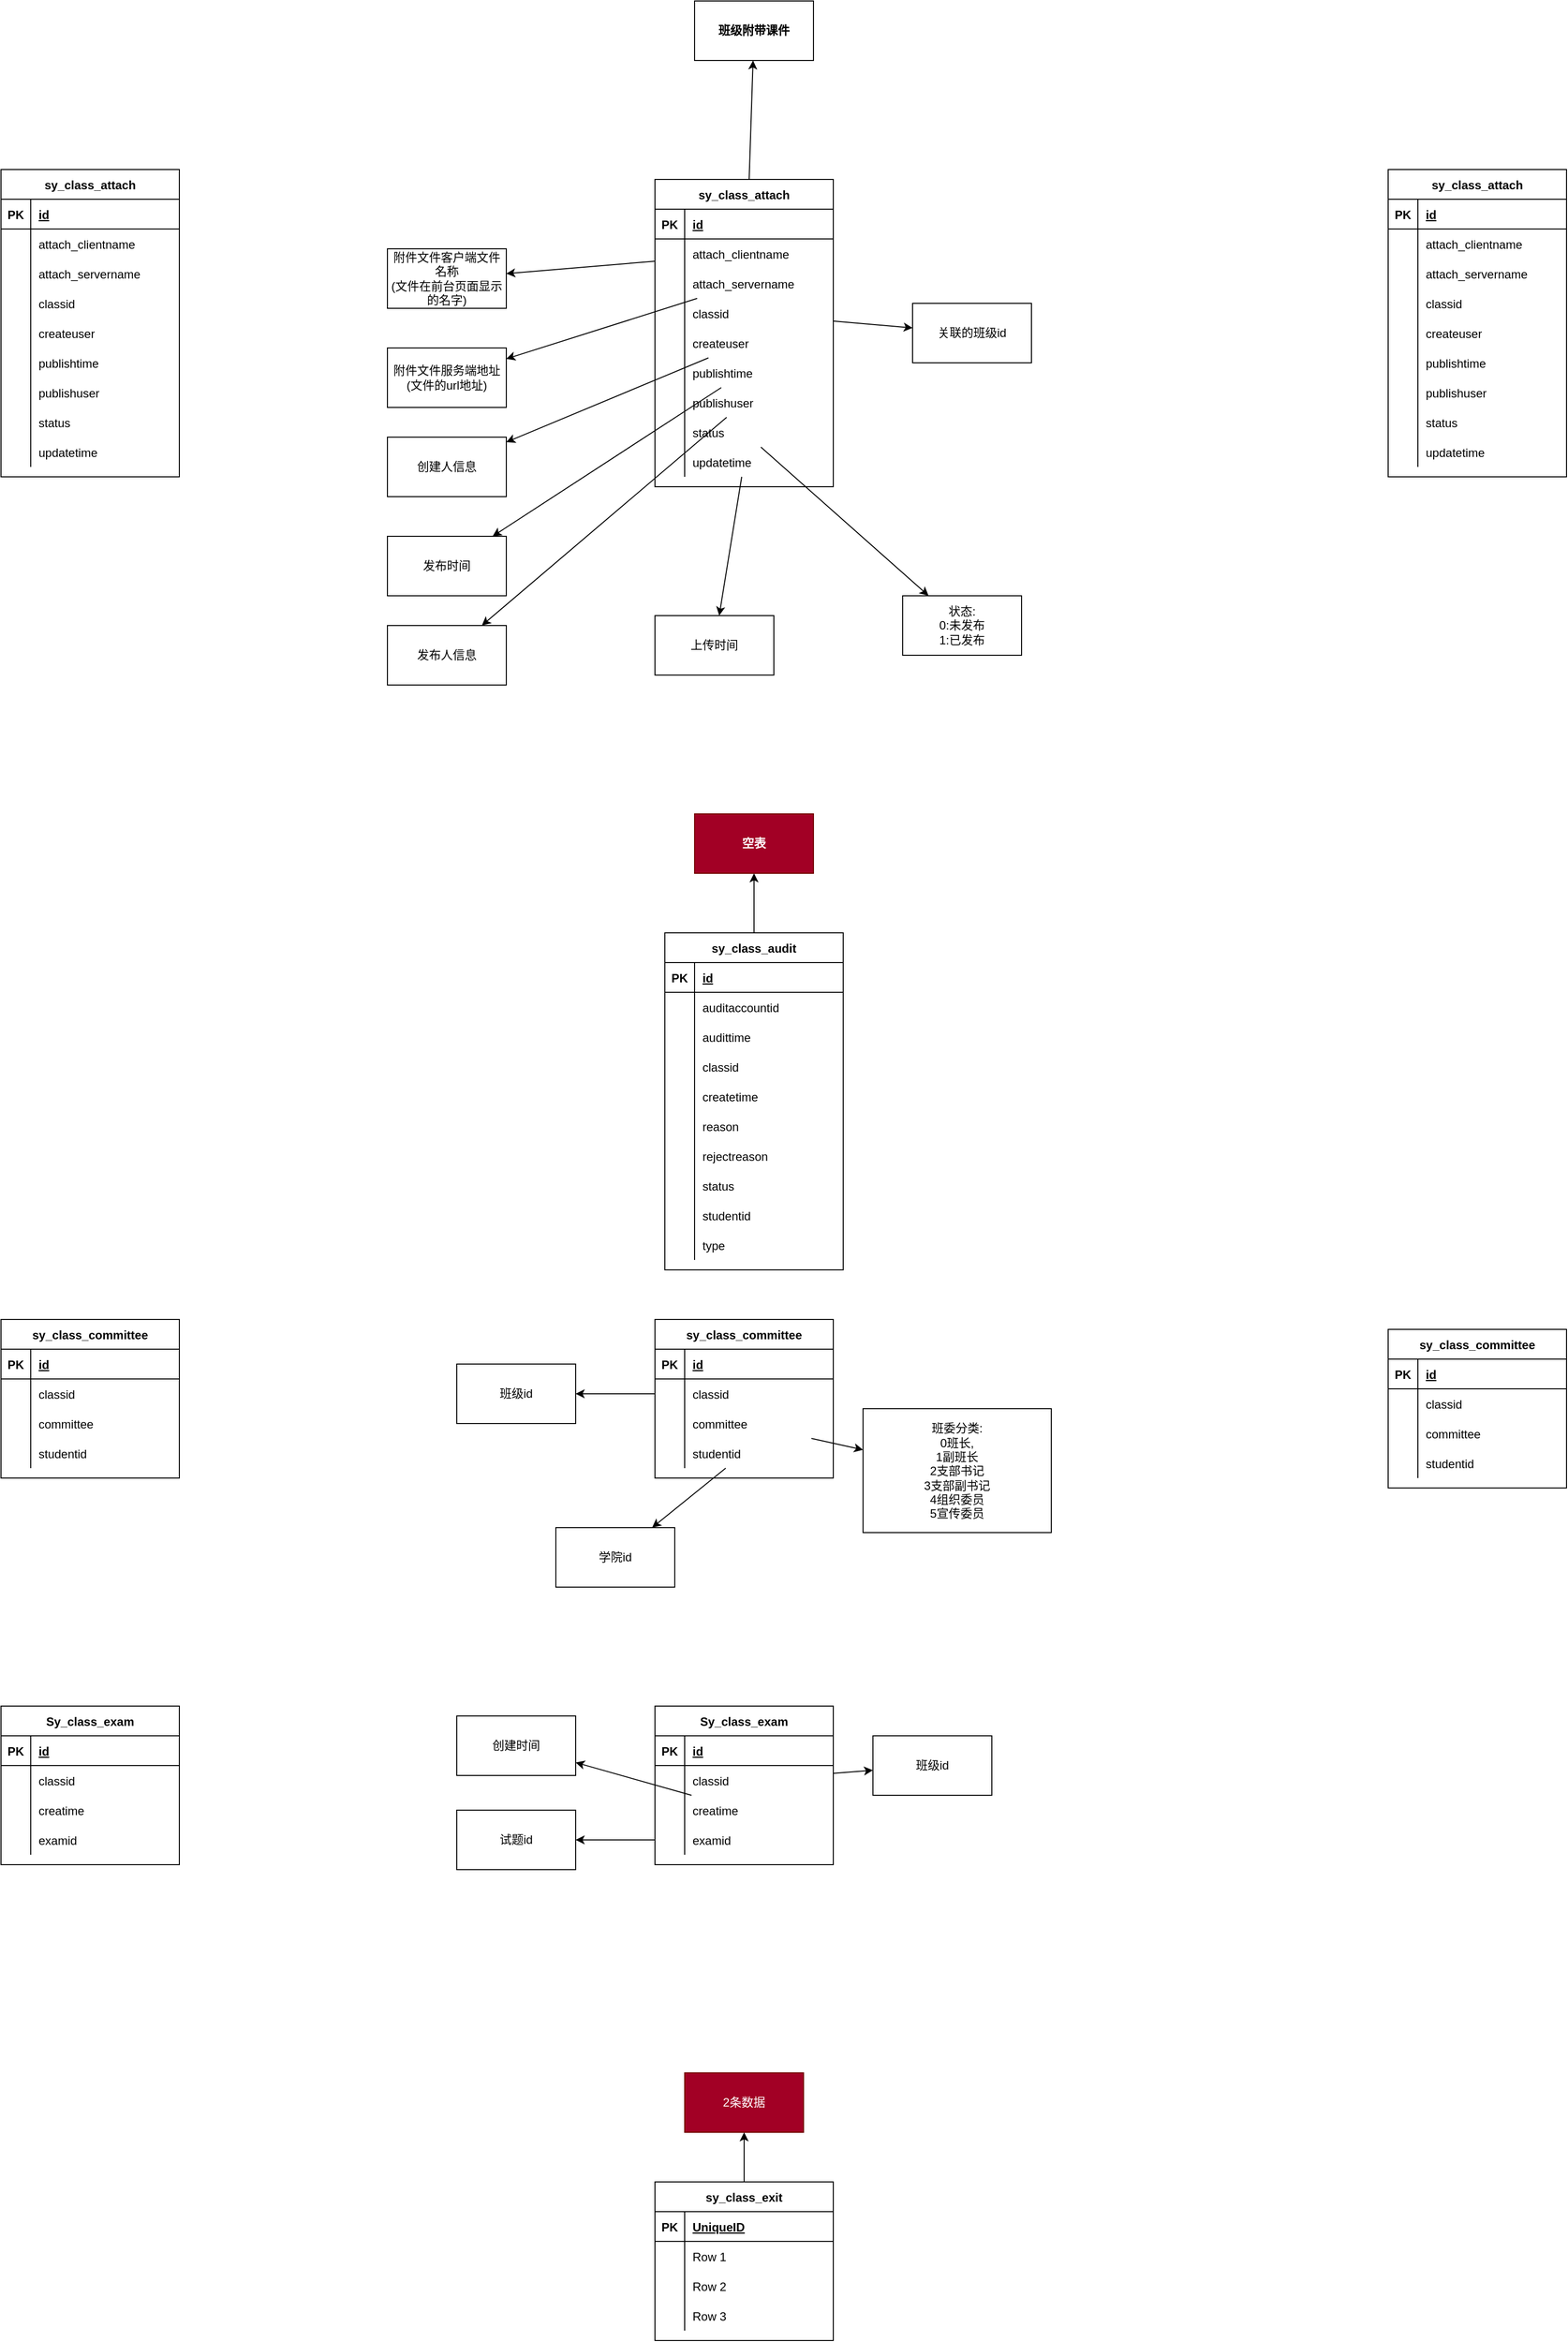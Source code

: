 <mxfile version="14.6.13" type="device"><diagram id="q9hcUivAsrpIFkRVo0cr" name="第 1 页"><mxGraphModel dx="1408" dy="808" grid="1" gridSize="10" guides="1" tooltips="1" connect="1" arrows="1" fold="1" page="1" pageScale="1" pageWidth="3300" pageHeight="4681" math="0" shadow="0"><root><mxCell id="0"/><mxCell id="1" parent="0"/><mxCell id="YfIC8_LpJpqhn-uBys8Z-1" value="sy_class_attach" style="shape=table;startSize=30;container=1;collapsible=1;childLayout=tableLayout;fixedRows=1;rowLines=0;fontStyle=1;align=center;resizeLast=1;" vertex="1" parent="1"><mxGeometry x="750" y="580" width="180" height="310" as="geometry"/></mxCell><mxCell id="YfIC8_LpJpqhn-uBys8Z-2" value="" style="shape=partialRectangle;collapsible=0;dropTarget=0;pointerEvents=0;fillColor=none;top=0;left=0;bottom=1;right=0;points=[[0,0.5],[1,0.5]];portConstraint=eastwest;" vertex="1" parent="YfIC8_LpJpqhn-uBys8Z-1"><mxGeometry y="30" width="180" height="30" as="geometry"/></mxCell><mxCell id="YfIC8_LpJpqhn-uBys8Z-3" value="PK" style="shape=partialRectangle;connectable=0;fillColor=none;top=0;left=0;bottom=0;right=0;fontStyle=1;overflow=hidden;" vertex="1" parent="YfIC8_LpJpqhn-uBys8Z-2"><mxGeometry width="30" height="30" as="geometry"/></mxCell><mxCell id="YfIC8_LpJpqhn-uBys8Z-4" value="id" style="shape=partialRectangle;connectable=0;fillColor=none;top=0;left=0;bottom=0;right=0;align=left;spacingLeft=6;fontStyle=5;overflow=hidden;" vertex="1" parent="YfIC8_LpJpqhn-uBys8Z-2"><mxGeometry x="30" width="150" height="30" as="geometry"/></mxCell><mxCell id="YfIC8_LpJpqhn-uBys8Z-5" value="" style="shape=partialRectangle;collapsible=0;dropTarget=0;pointerEvents=0;fillColor=none;top=0;left=0;bottom=0;right=0;points=[[0,0.5],[1,0.5]];portConstraint=eastwest;" vertex="1" parent="YfIC8_LpJpqhn-uBys8Z-1"><mxGeometry y="60" width="180" height="30" as="geometry"/></mxCell><mxCell id="YfIC8_LpJpqhn-uBys8Z-6" value="" style="shape=partialRectangle;connectable=0;fillColor=none;top=0;left=0;bottom=0;right=0;editable=1;overflow=hidden;" vertex="1" parent="YfIC8_LpJpqhn-uBys8Z-5"><mxGeometry width="30" height="30" as="geometry"/></mxCell><mxCell id="YfIC8_LpJpqhn-uBys8Z-7" value="attach_clientname" style="shape=partialRectangle;connectable=0;fillColor=none;top=0;left=0;bottom=0;right=0;align=left;spacingLeft=6;overflow=hidden;" vertex="1" parent="YfIC8_LpJpqhn-uBys8Z-5"><mxGeometry x="30" width="150" height="30" as="geometry"/></mxCell><mxCell id="YfIC8_LpJpqhn-uBys8Z-8" value="" style="shape=partialRectangle;collapsible=0;dropTarget=0;pointerEvents=0;fillColor=none;top=0;left=0;bottom=0;right=0;points=[[0,0.5],[1,0.5]];portConstraint=eastwest;" vertex="1" parent="YfIC8_LpJpqhn-uBys8Z-1"><mxGeometry y="90" width="180" height="30" as="geometry"/></mxCell><mxCell id="YfIC8_LpJpqhn-uBys8Z-9" value="" style="shape=partialRectangle;connectable=0;fillColor=none;top=0;left=0;bottom=0;right=0;editable=1;overflow=hidden;" vertex="1" parent="YfIC8_LpJpqhn-uBys8Z-8"><mxGeometry width="30" height="30" as="geometry"/></mxCell><mxCell id="YfIC8_LpJpqhn-uBys8Z-10" value="attach_servername" style="shape=partialRectangle;connectable=0;fillColor=none;top=0;left=0;bottom=0;right=0;align=left;spacingLeft=6;overflow=hidden;" vertex="1" parent="YfIC8_LpJpqhn-uBys8Z-8"><mxGeometry x="30" width="150" height="30" as="geometry"/></mxCell><mxCell id="YfIC8_LpJpqhn-uBys8Z-11" value="" style="shape=partialRectangle;collapsible=0;dropTarget=0;pointerEvents=0;fillColor=none;top=0;left=0;bottom=0;right=0;points=[[0,0.5],[1,0.5]];portConstraint=eastwest;" vertex="1" parent="YfIC8_LpJpqhn-uBys8Z-1"><mxGeometry y="120" width="180" height="30" as="geometry"/></mxCell><mxCell id="YfIC8_LpJpqhn-uBys8Z-12" value="" style="shape=partialRectangle;connectable=0;fillColor=none;top=0;left=0;bottom=0;right=0;editable=1;overflow=hidden;" vertex="1" parent="YfIC8_LpJpqhn-uBys8Z-11"><mxGeometry width="30" height="30" as="geometry"/></mxCell><mxCell id="YfIC8_LpJpqhn-uBys8Z-13" value="classid" style="shape=partialRectangle;connectable=0;fillColor=none;top=0;left=0;bottom=0;right=0;align=left;spacingLeft=6;overflow=hidden;" vertex="1" parent="YfIC8_LpJpqhn-uBys8Z-11"><mxGeometry x="30" width="150" height="30" as="geometry"/></mxCell><mxCell id="YfIC8_LpJpqhn-uBys8Z-14" value="" style="shape=partialRectangle;collapsible=0;dropTarget=0;pointerEvents=0;fillColor=none;top=0;left=0;bottom=0;right=0;points=[[0,0.5],[1,0.5]];portConstraint=eastwest;" vertex="1" parent="YfIC8_LpJpqhn-uBys8Z-1"><mxGeometry y="150" width="180" height="30" as="geometry"/></mxCell><mxCell id="YfIC8_LpJpqhn-uBys8Z-15" value="" style="shape=partialRectangle;connectable=0;fillColor=none;top=0;left=0;bottom=0;right=0;editable=1;overflow=hidden;" vertex="1" parent="YfIC8_LpJpqhn-uBys8Z-14"><mxGeometry width="30" height="30" as="geometry"/></mxCell><mxCell id="YfIC8_LpJpqhn-uBys8Z-16" value="createuser" style="shape=partialRectangle;connectable=0;fillColor=none;top=0;left=0;bottom=0;right=0;align=left;spacingLeft=6;overflow=hidden;" vertex="1" parent="YfIC8_LpJpqhn-uBys8Z-14"><mxGeometry x="30" width="150" height="30" as="geometry"/></mxCell><mxCell id="YfIC8_LpJpqhn-uBys8Z-17" value="" style="shape=partialRectangle;collapsible=0;dropTarget=0;pointerEvents=0;fillColor=none;top=0;left=0;bottom=0;right=0;points=[[0,0.5],[1,0.5]];portConstraint=eastwest;" vertex="1" parent="YfIC8_LpJpqhn-uBys8Z-1"><mxGeometry y="180" width="180" height="30" as="geometry"/></mxCell><mxCell id="YfIC8_LpJpqhn-uBys8Z-18" value="" style="shape=partialRectangle;connectable=0;fillColor=none;top=0;left=0;bottom=0;right=0;editable=1;overflow=hidden;" vertex="1" parent="YfIC8_LpJpqhn-uBys8Z-17"><mxGeometry width="30" height="30" as="geometry"/></mxCell><mxCell id="YfIC8_LpJpqhn-uBys8Z-19" value="publishtime" style="shape=partialRectangle;connectable=0;fillColor=none;top=0;left=0;bottom=0;right=0;align=left;spacingLeft=6;overflow=hidden;" vertex="1" parent="YfIC8_LpJpqhn-uBys8Z-17"><mxGeometry x="30" width="150" height="30" as="geometry"/></mxCell><mxCell id="YfIC8_LpJpqhn-uBys8Z-20" value="" style="shape=partialRectangle;collapsible=0;dropTarget=0;pointerEvents=0;fillColor=none;top=0;left=0;bottom=0;right=0;points=[[0,0.5],[1,0.5]];portConstraint=eastwest;" vertex="1" parent="YfIC8_LpJpqhn-uBys8Z-1"><mxGeometry y="210" width="180" height="30" as="geometry"/></mxCell><mxCell id="YfIC8_LpJpqhn-uBys8Z-21" value="" style="shape=partialRectangle;connectable=0;fillColor=none;top=0;left=0;bottom=0;right=0;editable=1;overflow=hidden;" vertex="1" parent="YfIC8_LpJpqhn-uBys8Z-20"><mxGeometry width="30" height="30" as="geometry"/></mxCell><mxCell id="YfIC8_LpJpqhn-uBys8Z-22" value="publishuser" style="shape=partialRectangle;connectable=0;fillColor=none;top=0;left=0;bottom=0;right=0;align=left;spacingLeft=6;overflow=hidden;" vertex="1" parent="YfIC8_LpJpqhn-uBys8Z-20"><mxGeometry x="30" width="150" height="30" as="geometry"/></mxCell><mxCell id="YfIC8_LpJpqhn-uBys8Z-23" value="" style="shape=partialRectangle;collapsible=0;dropTarget=0;pointerEvents=0;fillColor=none;top=0;left=0;bottom=0;right=0;points=[[0,0.5],[1,0.5]];portConstraint=eastwest;" vertex="1" parent="YfIC8_LpJpqhn-uBys8Z-1"><mxGeometry y="240" width="180" height="30" as="geometry"/></mxCell><mxCell id="YfIC8_LpJpqhn-uBys8Z-24" value="" style="shape=partialRectangle;connectable=0;fillColor=none;top=0;left=0;bottom=0;right=0;editable=1;overflow=hidden;" vertex="1" parent="YfIC8_LpJpqhn-uBys8Z-23"><mxGeometry width="30" height="30" as="geometry"/></mxCell><mxCell id="YfIC8_LpJpqhn-uBys8Z-25" value="status" style="shape=partialRectangle;connectable=0;fillColor=none;top=0;left=0;bottom=0;right=0;align=left;spacingLeft=6;overflow=hidden;" vertex="1" parent="YfIC8_LpJpqhn-uBys8Z-23"><mxGeometry x="30" width="150" height="30" as="geometry"/></mxCell><mxCell id="YfIC8_LpJpqhn-uBys8Z-26" value="" style="shape=partialRectangle;collapsible=0;dropTarget=0;pointerEvents=0;fillColor=none;top=0;left=0;bottom=0;right=0;points=[[0,0.5],[1,0.5]];portConstraint=eastwest;" vertex="1" parent="YfIC8_LpJpqhn-uBys8Z-1"><mxGeometry y="270" width="180" height="30" as="geometry"/></mxCell><mxCell id="YfIC8_LpJpqhn-uBys8Z-27" value="" style="shape=partialRectangle;connectable=0;fillColor=none;top=0;left=0;bottom=0;right=0;editable=1;overflow=hidden;" vertex="1" parent="YfIC8_LpJpqhn-uBys8Z-26"><mxGeometry width="30" height="30" as="geometry"/></mxCell><mxCell id="YfIC8_LpJpqhn-uBys8Z-28" value="updatetime" style="shape=partialRectangle;connectable=0;fillColor=none;top=0;left=0;bottom=0;right=0;align=left;spacingLeft=6;overflow=hidden;" vertex="1" parent="YfIC8_LpJpqhn-uBys8Z-26"><mxGeometry x="30" width="150" height="30" as="geometry"/></mxCell><mxCell id="YfIC8_LpJpqhn-uBys8Z-86" value="" style="rounded=0;orthogonalLoop=1;jettySize=auto;html=1;" edge="1" parent="1" source="YfIC8_LpJpqhn-uBys8Z-29" target="YfIC8_LpJpqhn-uBys8Z-85"><mxGeometry relative="1" as="geometry"/></mxCell><mxCell id="YfIC8_LpJpqhn-uBys8Z-29" value="sy_class_attach" style="shape=table;startSize=30;container=1;collapsible=1;childLayout=tableLayout;fixedRows=1;rowLines=0;fontStyle=1;align=center;resizeLast=1;" vertex="1" parent="1"><mxGeometry x="1410" y="590" width="180" height="310" as="geometry"/></mxCell><mxCell id="YfIC8_LpJpqhn-uBys8Z-30" value="" style="shape=partialRectangle;collapsible=0;dropTarget=0;pointerEvents=0;fillColor=none;top=0;left=0;bottom=1;right=0;points=[[0,0.5],[1,0.5]];portConstraint=eastwest;" vertex="1" parent="YfIC8_LpJpqhn-uBys8Z-29"><mxGeometry y="30" width="180" height="30" as="geometry"/></mxCell><mxCell id="YfIC8_LpJpqhn-uBys8Z-31" value="PK" style="shape=partialRectangle;connectable=0;fillColor=none;top=0;left=0;bottom=0;right=0;fontStyle=1;overflow=hidden;" vertex="1" parent="YfIC8_LpJpqhn-uBys8Z-30"><mxGeometry width="30" height="30" as="geometry"/></mxCell><mxCell id="YfIC8_LpJpqhn-uBys8Z-32" value="id" style="shape=partialRectangle;connectable=0;fillColor=none;top=0;left=0;bottom=0;right=0;align=left;spacingLeft=6;fontStyle=5;overflow=hidden;" vertex="1" parent="YfIC8_LpJpqhn-uBys8Z-30"><mxGeometry x="30" width="150" height="30" as="geometry"/></mxCell><mxCell id="YfIC8_LpJpqhn-uBys8Z-33" value="" style="shape=partialRectangle;collapsible=0;dropTarget=0;pointerEvents=0;fillColor=none;top=0;left=0;bottom=0;right=0;points=[[0,0.5],[1,0.5]];portConstraint=eastwest;" vertex="1" parent="YfIC8_LpJpqhn-uBys8Z-29"><mxGeometry y="60" width="180" height="30" as="geometry"/></mxCell><mxCell id="YfIC8_LpJpqhn-uBys8Z-34" value="" style="shape=partialRectangle;connectable=0;fillColor=none;top=0;left=0;bottom=0;right=0;editable=1;overflow=hidden;" vertex="1" parent="YfIC8_LpJpqhn-uBys8Z-33"><mxGeometry width="30" height="30" as="geometry"/></mxCell><mxCell id="YfIC8_LpJpqhn-uBys8Z-35" value="attach_clientname" style="shape=partialRectangle;connectable=0;fillColor=none;top=0;left=0;bottom=0;right=0;align=left;spacingLeft=6;overflow=hidden;" vertex="1" parent="YfIC8_LpJpqhn-uBys8Z-33"><mxGeometry x="30" width="150" height="30" as="geometry"/></mxCell><mxCell id="YfIC8_LpJpqhn-uBys8Z-36" value="" style="shape=partialRectangle;collapsible=0;dropTarget=0;pointerEvents=0;fillColor=none;top=0;left=0;bottom=0;right=0;points=[[0,0.5],[1,0.5]];portConstraint=eastwest;" vertex="1" parent="YfIC8_LpJpqhn-uBys8Z-29"><mxGeometry y="90" width="180" height="30" as="geometry"/></mxCell><mxCell id="YfIC8_LpJpqhn-uBys8Z-37" value="" style="shape=partialRectangle;connectable=0;fillColor=none;top=0;left=0;bottom=0;right=0;editable=1;overflow=hidden;" vertex="1" parent="YfIC8_LpJpqhn-uBys8Z-36"><mxGeometry width="30" height="30" as="geometry"/></mxCell><mxCell id="YfIC8_LpJpqhn-uBys8Z-38" value="attach_servername" style="shape=partialRectangle;connectable=0;fillColor=none;top=0;left=0;bottom=0;right=0;align=left;spacingLeft=6;overflow=hidden;" vertex="1" parent="YfIC8_LpJpqhn-uBys8Z-36"><mxGeometry x="30" width="150" height="30" as="geometry"/></mxCell><mxCell id="YfIC8_LpJpqhn-uBys8Z-39" value="" style="shape=partialRectangle;collapsible=0;dropTarget=0;pointerEvents=0;fillColor=none;top=0;left=0;bottom=0;right=0;points=[[0,0.5],[1,0.5]];portConstraint=eastwest;" vertex="1" parent="YfIC8_LpJpqhn-uBys8Z-29"><mxGeometry y="120" width="180" height="30" as="geometry"/></mxCell><mxCell id="YfIC8_LpJpqhn-uBys8Z-40" value="" style="shape=partialRectangle;connectable=0;fillColor=none;top=0;left=0;bottom=0;right=0;editable=1;overflow=hidden;" vertex="1" parent="YfIC8_LpJpqhn-uBys8Z-39"><mxGeometry width="30" height="30" as="geometry"/></mxCell><mxCell id="YfIC8_LpJpqhn-uBys8Z-41" value="classid" style="shape=partialRectangle;connectable=0;fillColor=none;top=0;left=0;bottom=0;right=0;align=left;spacingLeft=6;overflow=hidden;" vertex="1" parent="YfIC8_LpJpqhn-uBys8Z-39"><mxGeometry x="30" width="150" height="30" as="geometry"/></mxCell><mxCell id="YfIC8_LpJpqhn-uBys8Z-42" value="" style="shape=partialRectangle;collapsible=0;dropTarget=0;pointerEvents=0;fillColor=none;top=0;left=0;bottom=0;right=0;points=[[0,0.5],[1,0.5]];portConstraint=eastwest;" vertex="1" parent="YfIC8_LpJpqhn-uBys8Z-29"><mxGeometry y="150" width="180" height="30" as="geometry"/></mxCell><mxCell id="YfIC8_LpJpqhn-uBys8Z-43" value="" style="shape=partialRectangle;connectable=0;fillColor=none;top=0;left=0;bottom=0;right=0;editable=1;overflow=hidden;" vertex="1" parent="YfIC8_LpJpqhn-uBys8Z-42"><mxGeometry width="30" height="30" as="geometry"/></mxCell><mxCell id="YfIC8_LpJpqhn-uBys8Z-44" value="createuser" style="shape=partialRectangle;connectable=0;fillColor=none;top=0;left=0;bottom=0;right=0;align=left;spacingLeft=6;overflow=hidden;" vertex="1" parent="YfIC8_LpJpqhn-uBys8Z-42"><mxGeometry x="30" width="150" height="30" as="geometry"/></mxCell><mxCell id="YfIC8_LpJpqhn-uBys8Z-45" value="" style="shape=partialRectangle;collapsible=0;dropTarget=0;pointerEvents=0;fillColor=none;top=0;left=0;bottom=0;right=0;points=[[0,0.5],[1,0.5]];portConstraint=eastwest;" vertex="1" parent="YfIC8_LpJpqhn-uBys8Z-29"><mxGeometry y="180" width="180" height="30" as="geometry"/></mxCell><mxCell id="YfIC8_LpJpqhn-uBys8Z-46" value="" style="shape=partialRectangle;connectable=0;fillColor=none;top=0;left=0;bottom=0;right=0;editable=1;overflow=hidden;" vertex="1" parent="YfIC8_LpJpqhn-uBys8Z-45"><mxGeometry width="30" height="30" as="geometry"/></mxCell><mxCell id="YfIC8_LpJpqhn-uBys8Z-47" value="publishtime" style="shape=partialRectangle;connectable=0;fillColor=none;top=0;left=0;bottom=0;right=0;align=left;spacingLeft=6;overflow=hidden;" vertex="1" parent="YfIC8_LpJpqhn-uBys8Z-45"><mxGeometry x="30" width="150" height="30" as="geometry"/></mxCell><mxCell id="YfIC8_LpJpqhn-uBys8Z-48" value="" style="shape=partialRectangle;collapsible=0;dropTarget=0;pointerEvents=0;fillColor=none;top=0;left=0;bottom=0;right=0;points=[[0,0.5],[1,0.5]];portConstraint=eastwest;" vertex="1" parent="YfIC8_LpJpqhn-uBys8Z-29"><mxGeometry y="210" width="180" height="30" as="geometry"/></mxCell><mxCell id="YfIC8_LpJpqhn-uBys8Z-49" value="" style="shape=partialRectangle;connectable=0;fillColor=none;top=0;left=0;bottom=0;right=0;editable=1;overflow=hidden;" vertex="1" parent="YfIC8_LpJpqhn-uBys8Z-48"><mxGeometry width="30" height="30" as="geometry"/></mxCell><mxCell id="YfIC8_LpJpqhn-uBys8Z-50" value="publishuser" style="shape=partialRectangle;connectable=0;fillColor=none;top=0;left=0;bottom=0;right=0;align=left;spacingLeft=6;overflow=hidden;" vertex="1" parent="YfIC8_LpJpqhn-uBys8Z-48"><mxGeometry x="30" width="150" height="30" as="geometry"/></mxCell><mxCell id="YfIC8_LpJpqhn-uBys8Z-51" value="" style="shape=partialRectangle;collapsible=0;dropTarget=0;pointerEvents=0;fillColor=none;top=0;left=0;bottom=0;right=0;points=[[0,0.5],[1,0.5]];portConstraint=eastwest;" vertex="1" parent="YfIC8_LpJpqhn-uBys8Z-29"><mxGeometry y="240" width="180" height="30" as="geometry"/></mxCell><mxCell id="YfIC8_LpJpqhn-uBys8Z-52" value="" style="shape=partialRectangle;connectable=0;fillColor=none;top=0;left=0;bottom=0;right=0;editable=1;overflow=hidden;" vertex="1" parent="YfIC8_LpJpqhn-uBys8Z-51"><mxGeometry width="30" height="30" as="geometry"/></mxCell><mxCell id="YfIC8_LpJpqhn-uBys8Z-53" value="status" style="shape=partialRectangle;connectable=0;fillColor=none;top=0;left=0;bottom=0;right=0;align=left;spacingLeft=6;overflow=hidden;" vertex="1" parent="YfIC8_LpJpqhn-uBys8Z-51"><mxGeometry x="30" width="150" height="30" as="geometry"/></mxCell><mxCell id="YfIC8_LpJpqhn-uBys8Z-54" value="" style="shape=partialRectangle;collapsible=0;dropTarget=0;pointerEvents=0;fillColor=none;top=0;left=0;bottom=0;right=0;points=[[0,0.5],[1,0.5]];portConstraint=eastwest;" vertex="1" parent="YfIC8_LpJpqhn-uBys8Z-29"><mxGeometry y="270" width="180" height="30" as="geometry"/></mxCell><mxCell id="YfIC8_LpJpqhn-uBys8Z-55" value="" style="shape=partialRectangle;connectable=0;fillColor=none;top=0;left=0;bottom=0;right=0;editable=1;overflow=hidden;" vertex="1" parent="YfIC8_LpJpqhn-uBys8Z-54"><mxGeometry width="30" height="30" as="geometry"/></mxCell><mxCell id="YfIC8_LpJpqhn-uBys8Z-56" value="updatetime" style="shape=partialRectangle;connectable=0;fillColor=none;top=0;left=0;bottom=0;right=0;align=left;spacingLeft=6;overflow=hidden;" vertex="1" parent="YfIC8_LpJpqhn-uBys8Z-54"><mxGeometry x="30" width="150" height="30" as="geometry"/></mxCell><mxCell id="YfIC8_LpJpqhn-uBys8Z-57" value="sy_class_attach" style="shape=table;startSize=30;container=1;collapsible=1;childLayout=tableLayout;fixedRows=1;rowLines=0;fontStyle=1;align=center;resizeLast=1;" vertex="1" parent="1"><mxGeometry x="2150" y="580" width="180" height="310" as="geometry"/></mxCell><mxCell id="YfIC8_LpJpqhn-uBys8Z-58" value="" style="shape=partialRectangle;collapsible=0;dropTarget=0;pointerEvents=0;fillColor=none;top=0;left=0;bottom=1;right=0;points=[[0,0.5],[1,0.5]];portConstraint=eastwest;" vertex="1" parent="YfIC8_LpJpqhn-uBys8Z-57"><mxGeometry y="30" width="180" height="30" as="geometry"/></mxCell><mxCell id="YfIC8_LpJpqhn-uBys8Z-59" value="PK" style="shape=partialRectangle;connectable=0;fillColor=none;top=0;left=0;bottom=0;right=0;fontStyle=1;overflow=hidden;" vertex="1" parent="YfIC8_LpJpqhn-uBys8Z-58"><mxGeometry width="30" height="30" as="geometry"/></mxCell><mxCell id="YfIC8_LpJpqhn-uBys8Z-60" value="id" style="shape=partialRectangle;connectable=0;fillColor=none;top=0;left=0;bottom=0;right=0;align=left;spacingLeft=6;fontStyle=5;overflow=hidden;" vertex="1" parent="YfIC8_LpJpqhn-uBys8Z-58"><mxGeometry x="30" width="150" height="30" as="geometry"/></mxCell><mxCell id="YfIC8_LpJpqhn-uBys8Z-61" value="" style="shape=partialRectangle;collapsible=0;dropTarget=0;pointerEvents=0;fillColor=none;top=0;left=0;bottom=0;right=0;points=[[0,0.5],[1,0.5]];portConstraint=eastwest;" vertex="1" parent="YfIC8_LpJpqhn-uBys8Z-57"><mxGeometry y="60" width="180" height="30" as="geometry"/></mxCell><mxCell id="YfIC8_LpJpqhn-uBys8Z-62" value="" style="shape=partialRectangle;connectable=0;fillColor=none;top=0;left=0;bottom=0;right=0;editable=1;overflow=hidden;" vertex="1" parent="YfIC8_LpJpqhn-uBys8Z-61"><mxGeometry width="30" height="30" as="geometry"/></mxCell><mxCell id="YfIC8_LpJpqhn-uBys8Z-63" value="attach_clientname" style="shape=partialRectangle;connectable=0;fillColor=none;top=0;left=0;bottom=0;right=0;align=left;spacingLeft=6;overflow=hidden;" vertex="1" parent="YfIC8_LpJpqhn-uBys8Z-61"><mxGeometry x="30" width="150" height="30" as="geometry"/></mxCell><mxCell id="YfIC8_LpJpqhn-uBys8Z-64" value="" style="shape=partialRectangle;collapsible=0;dropTarget=0;pointerEvents=0;fillColor=none;top=0;left=0;bottom=0;right=0;points=[[0,0.5],[1,0.5]];portConstraint=eastwest;" vertex="1" parent="YfIC8_LpJpqhn-uBys8Z-57"><mxGeometry y="90" width="180" height="30" as="geometry"/></mxCell><mxCell id="YfIC8_LpJpqhn-uBys8Z-65" value="" style="shape=partialRectangle;connectable=0;fillColor=none;top=0;left=0;bottom=0;right=0;editable=1;overflow=hidden;" vertex="1" parent="YfIC8_LpJpqhn-uBys8Z-64"><mxGeometry width="30" height="30" as="geometry"/></mxCell><mxCell id="YfIC8_LpJpqhn-uBys8Z-66" value="attach_servername" style="shape=partialRectangle;connectable=0;fillColor=none;top=0;left=0;bottom=0;right=0;align=left;spacingLeft=6;overflow=hidden;" vertex="1" parent="YfIC8_LpJpqhn-uBys8Z-64"><mxGeometry x="30" width="150" height="30" as="geometry"/></mxCell><mxCell id="YfIC8_LpJpqhn-uBys8Z-67" value="" style="shape=partialRectangle;collapsible=0;dropTarget=0;pointerEvents=0;fillColor=none;top=0;left=0;bottom=0;right=0;points=[[0,0.5],[1,0.5]];portConstraint=eastwest;" vertex="1" parent="YfIC8_LpJpqhn-uBys8Z-57"><mxGeometry y="120" width="180" height="30" as="geometry"/></mxCell><mxCell id="YfIC8_LpJpqhn-uBys8Z-68" value="" style="shape=partialRectangle;connectable=0;fillColor=none;top=0;left=0;bottom=0;right=0;editable=1;overflow=hidden;" vertex="1" parent="YfIC8_LpJpqhn-uBys8Z-67"><mxGeometry width="30" height="30" as="geometry"/></mxCell><mxCell id="YfIC8_LpJpqhn-uBys8Z-69" value="classid" style="shape=partialRectangle;connectable=0;fillColor=none;top=0;left=0;bottom=0;right=0;align=left;spacingLeft=6;overflow=hidden;" vertex="1" parent="YfIC8_LpJpqhn-uBys8Z-67"><mxGeometry x="30" width="150" height="30" as="geometry"/></mxCell><mxCell id="YfIC8_LpJpqhn-uBys8Z-70" value="" style="shape=partialRectangle;collapsible=0;dropTarget=0;pointerEvents=0;fillColor=none;top=0;left=0;bottom=0;right=0;points=[[0,0.5],[1,0.5]];portConstraint=eastwest;" vertex="1" parent="YfIC8_LpJpqhn-uBys8Z-57"><mxGeometry y="150" width="180" height="30" as="geometry"/></mxCell><mxCell id="YfIC8_LpJpqhn-uBys8Z-71" value="" style="shape=partialRectangle;connectable=0;fillColor=none;top=0;left=0;bottom=0;right=0;editable=1;overflow=hidden;" vertex="1" parent="YfIC8_LpJpqhn-uBys8Z-70"><mxGeometry width="30" height="30" as="geometry"/></mxCell><mxCell id="YfIC8_LpJpqhn-uBys8Z-72" value="createuser" style="shape=partialRectangle;connectable=0;fillColor=none;top=0;left=0;bottom=0;right=0;align=left;spacingLeft=6;overflow=hidden;" vertex="1" parent="YfIC8_LpJpqhn-uBys8Z-70"><mxGeometry x="30" width="150" height="30" as="geometry"/></mxCell><mxCell id="YfIC8_LpJpqhn-uBys8Z-73" value="" style="shape=partialRectangle;collapsible=0;dropTarget=0;pointerEvents=0;fillColor=none;top=0;left=0;bottom=0;right=0;points=[[0,0.5],[1,0.5]];portConstraint=eastwest;" vertex="1" parent="YfIC8_LpJpqhn-uBys8Z-57"><mxGeometry y="180" width="180" height="30" as="geometry"/></mxCell><mxCell id="YfIC8_LpJpqhn-uBys8Z-74" value="" style="shape=partialRectangle;connectable=0;fillColor=none;top=0;left=0;bottom=0;right=0;editable=1;overflow=hidden;" vertex="1" parent="YfIC8_LpJpqhn-uBys8Z-73"><mxGeometry width="30" height="30" as="geometry"/></mxCell><mxCell id="YfIC8_LpJpqhn-uBys8Z-75" value="publishtime" style="shape=partialRectangle;connectable=0;fillColor=none;top=0;left=0;bottom=0;right=0;align=left;spacingLeft=6;overflow=hidden;" vertex="1" parent="YfIC8_LpJpqhn-uBys8Z-73"><mxGeometry x="30" width="150" height="30" as="geometry"/></mxCell><mxCell id="YfIC8_LpJpqhn-uBys8Z-76" value="" style="shape=partialRectangle;collapsible=0;dropTarget=0;pointerEvents=0;fillColor=none;top=0;left=0;bottom=0;right=0;points=[[0,0.5],[1,0.5]];portConstraint=eastwest;" vertex="1" parent="YfIC8_LpJpqhn-uBys8Z-57"><mxGeometry y="210" width="180" height="30" as="geometry"/></mxCell><mxCell id="YfIC8_LpJpqhn-uBys8Z-77" value="" style="shape=partialRectangle;connectable=0;fillColor=none;top=0;left=0;bottom=0;right=0;editable=1;overflow=hidden;" vertex="1" parent="YfIC8_LpJpqhn-uBys8Z-76"><mxGeometry width="30" height="30" as="geometry"/></mxCell><mxCell id="YfIC8_LpJpqhn-uBys8Z-78" value="publishuser" style="shape=partialRectangle;connectable=0;fillColor=none;top=0;left=0;bottom=0;right=0;align=left;spacingLeft=6;overflow=hidden;" vertex="1" parent="YfIC8_LpJpqhn-uBys8Z-76"><mxGeometry x="30" width="150" height="30" as="geometry"/></mxCell><mxCell id="YfIC8_LpJpqhn-uBys8Z-79" value="" style="shape=partialRectangle;collapsible=0;dropTarget=0;pointerEvents=0;fillColor=none;top=0;left=0;bottom=0;right=0;points=[[0,0.5],[1,0.5]];portConstraint=eastwest;" vertex="1" parent="YfIC8_LpJpqhn-uBys8Z-57"><mxGeometry y="240" width="180" height="30" as="geometry"/></mxCell><mxCell id="YfIC8_LpJpqhn-uBys8Z-80" value="" style="shape=partialRectangle;connectable=0;fillColor=none;top=0;left=0;bottom=0;right=0;editable=1;overflow=hidden;" vertex="1" parent="YfIC8_LpJpqhn-uBys8Z-79"><mxGeometry width="30" height="30" as="geometry"/></mxCell><mxCell id="YfIC8_LpJpqhn-uBys8Z-81" value="status" style="shape=partialRectangle;connectable=0;fillColor=none;top=0;left=0;bottom=0;right=0;align=left;spacingLeft=6;overflow=hidden;" vertex="1" parent="YfIC8_LpJpqhn-uBys8Z-79"><mxGeometry x="30" width="150" height="30" as="geometry"/></mxCell><mxCell id="YfIC8_LpJpqhn-uBys8Z-82" value="" style="shape=partialRectangle;collapsible=0;dropTarget=0;pointerEvents=0;fillColor=none;top=0;left=0;bottom=0;right=0;points=[[0,0.5],[1,0.5]];portConstraint=eastwest;" vertex="1" parent="YfIC8_LpJpqhn-uBys8Z-57"><mxGeometry y="270" width="180" height="30" as="geometry"/></mxCell><mxCell id="YfIC8_LpJpqhn-uBys8Z-83" value="" style="shape=partialRectangle;connectable=0;fillColor=none;top=0;left=0;bottom=0;right=0;editable=1;overflow=hidden;" vertex="1" parent="YfIC8_LpJpqhn-uBys8Z-82"><mxGeometry width="30" height="30" as="geometry"/></mxCell><mxCell id="YfIC8_LpJpqhn-uBys8Z-84" value="updatetime" style="shape=partialRectangle;connectable=0;fillColor=none;top=0;left=0;bottom=0;right=0;align=left;spacingLeft=6;overflow=hidden;" vertex="1" parent="YfIC8_LpJpqhn-uBys8Z-82"><mxGeometry x="30" width="150" height="30" as="geometry"/></mxCell><mxCell id="YfIC8_LpJpqhn-uBys8Z-85" value="班级附带课件" style="whiteSpace=wrap;html=1;fontStyle=1;startSize=30;" vertex="1" parent="1"><mxGeometry x="1450" y="410" width="120" height="60" as="geometry"/></mxCell><mxCell id="YfIC8_LpJpqhn-uBys8Z-87" style="rounded=0;orthogonalLoop=1;jettySize=auto;html=1;" edge="1" parent="1" source="YfIC8_LpJpqhn-uBys8Z-33" target="YfIC8_LpJpqhn-uBys8Z-88"><mxGeometry relative="1" as="geometry"><mxPoint x="1190" y="670" as="targetPoint"/></mxGeometry></mxCell><mxCell id="YfIC8_LpJpqhn-uBys8Z-88" value="附件文件客户端文件名称&lt;br&gt;(文件在前台页面显示的名字)" style="rounded=0;whiteSpace=wrap;html=1;" vertex="1" parent="1"><mxGeometry x="1140" y="660" width="120" height="60" as="geometry"/></mxCell><mxCell id="YfIC8_LpJpqhn-uBys8Z-89" style="edgeStyle=none;rounded=0;orthogonalLoop=1;jettySize=auto;html=1;" edge="1" parent="1" source="YfIC8_LpJpqhn-uBys8Z-36" target="YfIC8_LpJpqhn-uBys8Z-90"><mxGeometry relative="1" as="geometry"><mxPoint x="1270" y="780" as="targetPoint"/></mxGeometry></mxCell><mxCell id="YfIC8_LpJpqhn-uBys8Z-90" value="附件文件服务端地址(文件的url地址)" style="rounded=0;whiteSpace=wrap;html=1;" vertex="1" parent="1"><mxGeometry x="1140" y="760" width="120" height="60" as="geometry"/></mxCell><mxCell id="YfIC8_LpJpqhn-uBys8Z-94" style="edgeStyle=none;rounded=0;orthogonalLoop=1;jettySize=auto;html=1;" edge="1" parent="1" source="YfIC8_LpJpqhn-uBys8Z-39" target="YfIC8_LpJpqhn-uBys8Z-95"><mxGeometry relative="1" as="geometry"><mxPoint x="1690" y="770" as="targetPoint"/></mxGeometry></mxCell><mxCell id="YfIC8_LpJpqhn-uBys8Z-95" value="关联的班级id" style="rounded=0;whiteSpace=wrap;html=1;" vertex="1" parent="1"><mxGeometry x="1670" y="715" width="120" height="60" as="geometry"/></mxCell><mxCell id="YfIC8_LpJpqhn-uBys8Z-96" style="edgeStyle=none;rounded=0;orthogonalLoop=1;jettySize=auto;html=1;" edge="1" parent="1" source="YfIC8_LpJpqhn-uBys8Z-42" target="YfIC8_LpJpqhn-uBys8Z-97"><mxGeometry relative="1" as="geometry"><mxPoint x="1260" y="900" as="targetPoint"/></mxGeometry></mxCell><mxCell id="YfIC8_LpJpqhn-uBys8Z-97" value="创建人信息" style="rounded=0;whiteSpace=wrap;html=1;" vertex="1" parent="1"><mxGeometry x="1140" y="850" width="120" height="60" as="geometry"/></mxCell><mxCell id="YfIC8_LpJpqhn-uBys8Z-98" style="edgeStyle=none;rounded=0;orthogonalLoop=1;jettySize=auto;html=1;" edge="1" parent="1" source="YfIC8_LpJpqhn-uBys8Z-45" target="YfIC8_LpJpqhn-uBys8Z-99"><mxGeometry relative="1" as="geometry"><mxPoint x="1250" y="980" as="targetPoint"/></mxGeometry></mxCell><mxCell id="YfIC8_LpJpqhn-uBys8Z-99" value="发布时间" style="rounded=0;whiteSpace=wrap;html=1;" vertex="1" parent="1"><mxGeometry x="1140" y="950" width="120" height="60" as="geometry"/></mxCell><mxCell id="YfIC8_LpJpqhn-uBys8Z-100" style="edgeStyle=none;rounded=0;orthogonalLoop=1;jettySize=auto;html=1;" edge="1" parent="1" source="YfIC8_LpJpqhn-uBys8Z-48" target="YfIC8_LpJpqhn-uBys8Z-101"><mxGeometry relative="1" as="geometry"><mxPoint x="1240" y="1070" as="targetPoint"/></mxGeometry></mxCell><mxCell id="YfIC8_LpJpqhn-uBys8Z-101" value="发布人信息" style="rounded=0;whiteSpace=wrap;html=1;" vertex="1" parent="1"><mxGeometry x="1140" y="1040" width="120" height="60" as="geometry"/></mxCell><mxCell id="YfIC8_LpJpqhn-uBys8Z-102" style="edgeStyle=none;rounded=0;orthogonalLoop=1;jettySize=auto;html=1;" edge="1" parent="1" source="YfIC8_LpJpqhn-uBys8Z-51" target="YfIC8_LpJpqhn-uBys8Z-103"><mxGeometry relative="1" as="geometry"><mxPoint x="1690" y="1040" as="targetPoint"/></mxGeometry></mxCell><mxCell id="YfIC8_LpJpqhn-uBys8Z-103" value="状态:&lt;br&gt;0:未发布&lt;br&gt;1:已发布" style="rounded=0;whiteSpace=wrap;html=1;" vertex="1" parent="1"><mxGeometry x="1660" y="1010" width="120" height="60" as="geometry"/></mxCell><mxCell id="YfIC8_LpJpqhn-uBys8Z-104" style="edgeStyle=none;rounded=0;orthogonalLoop=1;jettySize=auto;html=1;" edge="1" parent="1" source="YfIC8_LpJpqhn-uBys8Z-54" target="YfIC8_LpJpqhn-uBys8Z-105"><mxGeometry relative="1" as="geometry"><mxPoint x="1480" y="1020" as="targetPoint"/></mxGeometry></mxCell><mxCell id="YfIC8_LpJpqhn-uBys8Z-105" value="上传时间" style="rounded=0;whiteSpace=wrap;html=1;" vertex="1" parent="1"><mxGeometry x="1410" y="1030" width="120" height="60" as="geometry"/></mxCell><mxCell id="YfIC8_LpJpqhn-uBys8Z-138" value="" style="edgeStyle=none;rounded=0;orthogonalLoop=1;jettySize=auto;html=1;" edge="1" parent="1" source="YfIC8_LpJpqhn-uBys8Z-106" target="YfIC8_LpJpqhn-uBys8Z-137"><mxGeometry relative="1" as="geometry"/></mxCell><mxCell id="YfIC8_LpJpqhn-uBys8Z-106" value="sy_class_audit" style="shape=table;startSize=30;container=1;collapsible=1;childLayout=tableLayout;fixedRows=1;rowLines=0;fontStyle=1;align=center;resizeLast=1;" vertex="1" parent="1"><mxGeometry x="1420" y="1350" width="180" height="340" as="geometry"/></mxCell><mxCell id="YfIC8_LpJpqhn-uBys8Z-107" value="" style="shape=partialRectangle;collapsible=0;dropTarget=0;pointerEvents=0;fillColor=none;top=0;left=0;bottom=1;right=0;points=[[0,0.5],[1,0.5]];portConstraint=eastwest;" vertex="1" parent="YfIC8_LpJpqhn-uBys8Z-106"><mxGeometry y="30" width="180" height="30" as="geometry"/></mxCell><mxCell id="YfIC8_LpJpqhn-uBys8Z-108" value="PK" style="shape=partialRectangle;connectable=0;fillColor=none;top=0;left=0;bottom=0;right=0;fontStyle=1;overflow=hidden;" vertex="1" parent="YfIC8_LpJpqhn-uBys8Z-107"><mxGeometry width="30" height="30" as="geometry"/></mxCell><mxCell id="YfIC8_LpJpqhn-uBys8Z-109" value="id" style="shape=partialRectangle;connectable=0;fillColor=none;top=0;left=0;bottom=0;right=0;align=left;spacingLeft=6;fontStyle=5;overflow=hidden;" vertex="1" parent="YfIC8_LpJpqhn-uBys8Z-107"><mxGeometry x="30" width="150" height="30" as="geometry"/></mxCell><mxCell id="YfIC8_LpJpqhn-uBys8Z-110" value="" style="shape=partialRectangle;collapsible=0;dropTarget=0;pointerEvents=0;fillColor=none;top=0;left=0;bottom=0;right=0;points=[[0,0.5],[1,0.5]];portConstraint=eastwest;" vertex="1" parent="YfIC8_LpJpqhn-uBys8Z-106"><mxGeometry y="60" width="180" height="30" as="geometry"/></mxCell><mxCell id="YfIC8_LpJpqhn-uBys8Z-111" value="" style="shape=partialRectangle;connectable=0;fillColor=none;top=0;left=0;bottom=0;right=0;editable=1;overflow=hidden;" vertex="1" parent="YfIC8_LpJpqhn-uBys8Z-110"><mxGeometry width="30" height="30" as="geometry"/></mxCell><mxCell id="YfIC8_LpJpqhn-uBys8Z-112" value="auditaccountid" style="shape=partialRectangle;connectable=0;fillColor=none;top=0;left=0;bottom=0;right=0;align=left;spacingLeft=6;overflow=hidden;" vertex="1" parent="YfIC8_LpJpqhn-uBys8Z-110"><mxGeometry x="30" width="150" height="30" as="geometry"/></mxCell><mxCell id="YfIC8_LpJpqhn-uBys8Z-113" value="" style="shape=partialRectangle;collapsible=0;dropTarget=0;pointerEvents=0;fillColor=none;top=0;left=0;bottom=0;right=0;points=[[0,0.5],[1,0.5]];portConstraint=eastwest;" vertex="1" parent="YfIC8_LpJpqhn-uBys8Z-106"><mxGeometry y="90" width="180" height="30" as="geometry"/></mxCell><mxCell id="YfIC8_LpJpqhn-uBys8Z-114" value="" style="shape=partialRectangle;connectable=0;fillColor=none;top=0;left=0;bottom=0;right=0;editable=1;overflow=hidden;" vertex="1" parent="YfIC8_LpJpqhn-uBys8Z-113"><mxGeometry width="30" height="30" as="geometry"/></mxCell><mxCell id="YfIC8_LpJpqhn-uBys8Z-115" value="audittime" style="shape=partialRectangle;connectable=0;fillColor=none;top=0;left=0;bottom=0;right=0;align=left;spacingLeft=6;overflow=hidden;" vertex="1" parent="YfIC8_LpJpqhn-uBys8Z-113"><mxGeometry x="30" width="150" height="30" as="geometry"/></mxCell><mxCell id="YfIC8_LpJpqhn-uBys8Z-116" value="" style="shape=partialRectangle;collapsible=0;dropTarget=0;pointerEvents=0;fillColor=none;top=0;left=0;bottom=0;right=0;points=[[0,0.5],[1,0.5]];portConstraint=eastwest;" vertex="1" parent="YfIC8_LpJpqhn-uBys8Z-106"><mxGeometry y="120" width="180" height="30" as="geometry"/></mxCell><mxCell id="YfIC8_LpJpqhn-uBys8Z-117" value="" style="shape=partialRectangle;connectable=0;fillColor=none;top=0;left=0;bottom=0;right=0;editable=1;overflow=hidden;" vertex="1" parent="YfIC8_LpJpqhn-uBys8Z-116"><mxGeometry width="30" height="30" as="geometry"/></mxCell><mxCell id="YfIC8_LpJpqhn-uBys8Z-118" value="classid" style="shape=partialRectangle;connectable=0;fillColor=none;top=0;left=0;bottom=0;right=0;align=left;spacingLeft=6;overflow=hidden;" vertex="1" parent="YfIC8_LpJpqhn-uBys8Z-116"><mxGeometry x="30" width="150" height="30" as="geometry"/></mxCell><mxCell id="YfIC8_LpJpqhn-uBys8Z-119" value="" style="shape=partialRectangle;collapsible=0;dropTarget=0;pointerEvents=0;fillColor=none;top=0;left=0;bottom=0;right=0;points=[[0,0.5],[1,0.5]];portConstraint=eastwest;" vertex="1" parent="YfIC8_LpJpqhn-uBys8Z-106"><mxGeometry y="150" width="180" height="30" as="geometry"/></mxCell><mxCell id="YfIC8_LpJpqhn-uBys8Z-120" value="" style="shape=partialRectangle;connectable=0;fillColor=none;top=0;left=0;bottom=0;right=0;editable=1;overflow=hidden;" vertex="1" parent="YfIC8_LpJpqhn-uBys8Z-119"><mxGeometry width="30" height="30" as="geometry"/></mxCell><mxCell id="YfIC8_LpJpqhn-uBys8Z-121" value="createtime" style="shape=partialRectangle;connectable=0;fillColor=none;top=0;left=0;bottom=0;right=0;align=left;spacingLeft=6;overflow=hidden;" vertex="1" parent="YfIC8_LpJpqhn-uBys8Z-119"><mxGeometry x="30" width="150" height="30" as="geometry"/></mxCell><mxCell id="YfIC8_LpJpqhn-uBys8Z-122" value="" style="shape=partialRectangle;collapsible=0;dropTarget=0;pointerEvents=0;fillColor=none;top=0;left=0;bottom=0;right=0;points=[[0,0.5],[1,0.5]];portConstraint=eastwest;" vertex="1" parent="YfIC8_LpJpqhn-uBys8Z-106"><mxGeometry y="180" width="180" height="30" as="geometry"/></mxCell><mxCell id="YfIC8_LpJpqhn-uBys8Z-123" value="" style="shape=partialRectangle;connectable=0;fillColor=none;top=0;left=0;bottom=0;right=0;editable=1;overflow=hidden;" vertex="1" parent="YfIC8_LpJpqhn-uBys8Z-122"><mxGeometry width="30" height="30" as="geometry"/></mxCell><mxCell id="YfIC8_LpJpqhn-uBys8Z-124" value="reason" style="shape=partialRectangle;connectable=0;fillColor=none;top=0;left=0;bottom=0;right=0;align=left;spacingLeft=6;overflow=hidden;" vertex="1" parent="YfIC8_LpJpqhn-uBys8Z-122"><mxGeometry x="30" width="150" height="30" as="geometry"/></mxCell><mxCell id="YfIC8_LpJpqhn-uBys8Z-125" value="" style="shape=partialRectangle;collapsible=0;dropTarget=0;pointerEvents=0;fillColor=none;top=0;left=0;bottom=0;right=0;points=[[0,0.5],[1,0.5]];portConstraint=eastwest;" vertex="1" parent="YfIC8_LpJpqhn-uBys8Z-106"><mxGeometry y="210" width="180" height="30" as="geometry"/></mxCell><mxCell id="YfIC8_LpJpqhn-uBys8Z-126" value="" style="shape=partialRectangle;connectable=0;fillColor=none;top=0;left=0;bottom=0;right=0;editable=1;overflow=hidden;" vertex="1" parent="YfIC8_LpJpqhn-uBys8Z-125"><mxGeometry width="30" height="30" as="geometry"/></mxCell><mxCell id="YfIC8_LpJpqhn-uBys8Z-127" value="rejectreason" style="shape=partialRectangle;connectable=0;fillColor=none;top=0;left=0;bottom=0;right=0;align=left;spacingLeft=6;overflow=hidden;" vertex="1" parent="YfIC8_LpJpqhn-uBys8Z-125"><mxGeometry x="30" width="150" height="30" as="geometry"/></mxCell><mxCell id="YfIC8_LpJpqhn-uBys8Z-128" value="" style="shape=partialRectangle;collapsible=0;dropTarget=0;pointerEvents=0;fillColor=none;top=0;left=0;bottom=0;right=0;points=[[0,0.5],[1,0.5]];portConstraint=eastwest;" vertex="1" parent="YfIC8_LpJpqhn-uBys8Z-106"><mxGeometry y="240" width="180" height="30" as="geometry"/></mxCell><mxCell id="YfIC8_LpJpqhn-uBys8Z-129" value="" style="shape=partialRectangle;connectable=0;fillColor=none;top=0;left=0;bottom=0;right=0;editable=1;overflow=hidden;" vertex="1" parent="YfIC8_LpJpqhn-uBys8Z-128"><mxGeometry width="30" height="30" as="geometry"/></mxCell><mxCell id="YfIC8_LpJpqhn-uBys8Z-130" value="status" style="shape=partialRectangle;connectable=0;fillColor=none;top=0;left=0;bottom=0;right=0;align=left;spacingLeft=6;overflow=hidden;" vertex="1" parent="YfIC8_LpJpqhn-uBys8Z-128"><mxGeometry x="30" width="150" height="30" as="geometry"/></mxCell><mxCell id="YfIC8_LpJpqhn-uBys8Z-131" value="" style="shape=partialRectangle;collapsible=0;dropTarget=0;pointerEvents=0;fillColor=none;top=0;left=0;bottom=0;right=0;points=[[0,0.5],[1,0.5]];portConstraint=eastwest;" vertex="1" parent="YfIC8_LpJpqhn-uBys8Z-106"><mxGeometry y="270" width="180" height="30" as="geometry"/></mxCell><mxCell id="YfIC8_LpJpqhn-uBys8Z-132" value="" style="shape=partialRectangle;connectable=0;fillColor=none;top=0;left=0;bottom=0;right=0;editable=1;overflow=hidden;" vertex="1" parent="YfIC8_LpJpqhn-uBys8Z-131"><mxGeometry width="30" height="30" as="geometry"/></mxCell><mxCell id="YfIC8_LpJpqhn-uBys8Z-133" value="studentid" style="shape=partialRectangle;connectable=0;fillColor=none;top=0;left=0;bottom=0;right=0;align=left;spacingLeft=6;overflow=hidden;" vertex="1" parent="YfIC8_LpJpqhn-uBys8Z-131"><mxGeometry x="30" width="150" height="30" as="geometry"/></mxCell><mxCell id="YfIC8_LpJpqhn-uBys8Z-134" value="" style="shape=partialRectangle;collapsible=0;dropTarget=0;pointerEvents=0;fillColor=none;top=0;left=0;bottom=0;right=0;points=[[0,0.5],[1,0.5]];portConstraint=eastwest;" vertex="1" parent="YfIC8_LpJpqhn-uBys8Z-106"><mxGeometry y="300" width="180" height="30" as="geometry"/></mxCell><mxCell id="YfIC8_LpJpqhn-uBys8Z-135" value="" style="shape=partialRectangle;connectable=0;fillColor=none;top=0;left=0;bottom=0;right=0;editable=1;overflow=hidden;" vertex="1" parent="YfIC8_LpJpqhn-uBys8Z-134"><mxGeometry width="30" height="30" as="geometry"/></mxCell><mxCell id="YfIC8_LpJpqhn-uBys8Z-136" value="type" style="shape=partialRectangle;connectable=0;fillColor=none;top=0;left=0;bottom=0;right=0;align=left;spacingLeft=6;overflow=hidden;" vertex="1" parent="YfIC8_LpJpqhn-uBys8Z-134"><mxGeometry x="30" width="150" height="30" as="geometry"/></mxCell><mxCell id="YfIC8_LpJpqhn-uBys8Z-137" value="空表" style="whiteSpace=wrap;html=1;fontStyle=1;startSize=30;fillColor=#a20025;strokeColor=#6F0000;fontColor=#ffffff;" vertex="1" parent="1"><mxGeometry x="1450" y="1230" width="120" height="60" as="geometry"/></mxCell><mxCell id="YfIC8_LpJpqhn-uBys8Z-139" value="sy_class_committee" style="shape=table;startSize=30;container=1;collapsible=1;childLayout=tableLayout;fixedRows=1;rowLines=0;fontStyle=1;align=center;resizeLast=1;" vertex="1" parent="1"><mxGeometry x="1410" y="1740" width="180" height="160" as="geometry"/></mxCell><mxCell id="YfIC8_LpJpqhn-uBys8Z-140" value="" style="shape=partialRectangle;collapsible=0;dropTarget=0;pointerEvents=0;fillColor=none;top=0;left=0;bottom=1;right=0;points=[[0,0.5],[1,0.5]];portConstraint=eastwest;" vertex="1" parent="YfIC8_LpJpqhn-uBys8Z-139"><mxGeometry y="30" width="180" height="30" as="geometry"/></mxCell><mxCell id="YfIC8_LpJpqhn-uBys8Z-141" value="PK" style="shape=partialRectangle;connectable=0;fillColor=none;top=0;left=0;bottom=0;right=0;fontStyle=1;overflow=hidden;" vertex="1" parent="YfIC8_LpJpqhn-uBys8Z-140"><mxGeometry width="30" height="30" as="geometry"/></mxCell><mxCell id="YfIC8_LpJpqhn-uBys8Z-142" value="id" style="shape=partialRectangle;connectable=0;fillColor=none;top=0;left=0;bottom=0;right=0;align=left;spacingLeft=6;fontStyle=5;overflow=hidden;" vertex="1" parent="YfIC8_LpJpqhn-uBys8Z-140"><mxGeometry x="30" width="150" height="30" as="geometry"/></mxCell><mxCell id="YfIC8_LpJpqhn-uBys8Z-143" value="" style="shape=partialRectangle;collapsible=0;dropTarget=0;pointerEvents=0;fillColor=none;top=0;left=0;bottom=0;right=0;points=[[0,0.5],[1,0.5]];portConstraint=eastwest;" vertex="1" parent="YfIC8_LpJpqhn-uBys8Z-139"><mxGeometry y="60" width="180" height="30" as="geometry"/></mxCell><mxCell id="YfIC8_LpJpqhn-uBys8Z-144" value="" style="shape=partialRectangle;connectable=0;fillColor=none;top=0;left=0;bottom=0;right=0;editable=1;overflow=hidden;" vertex="1" parent="YfIC8_LpJpqhn-uBys8Z-143"><mxGeometry width="30" height="30" as="geometry"/></mxCell><mxCell id="YfIC8_LpJpqhn-uBys8Z-145" value="classid" style="shape=partialRectangle;connectable=0;fillColor=none;top=0;left=0;bottom=0;right=0;align=left;spacingLeft=6;overflow=hidden;" vertex="1" parent="YfIC8_LpJpqhn-uBys8Z-143"><mxGeometry x="30" width="150" height="30" as="geometry"/></mxCell><mxCell id="YfIC8_LpJpqhn-uBys8Z-146" value="" style="shape=partialRectangle;collapsible=0;dropTarget=0;pointerEvents=0;fillColor=none;top=0;left=0;bottom=0;right=0;points=[[0,0.5],[1,0.5]];portConstraint=eastwest;" vertex="1" parent="YfIC8_LpJpqhn-uBys8Z-139"><mxGeometry y="90" width="180" height="30" as="geometry"/></mxCell><mxCell id="YfIC8_LpJpqhn-uBys8Z-147" value="" style="shape=partialRectangle;connectable=0;fillColor=none;top=0;left=0;bottom=0;right=0;editable=1;overflow=hidden;" vertex="1" parent="YfIC8_LpJpqhn-uBys8Z-146"><mxGeometry width="30" height="30" as="geometry"/></mxCell><mxCell id="YfIC8_LpJpqhn-uBys8Z-148" value="committee" style="shape=partialRectangle;connectable=0;fillColor=none;top=0;left=0;bottom=0;right=0;align=left;spacingLeft=6;overflow=hidden;" vertex="1" parent="YfIC8_LpJpqhn-uBys8Z-146"><mxGeometry x="30" width="150" height="30" as="geometry"/></mxCell><mxCell id="YfIC8_LpJpqhn-uBys8Z-149" value="" style="shape=partialRectangle;collapsible=0;dropTarget=0;pointerEvents=0;fillColor=none;top=0;left=0;bottom=0;right=0;points=[[0,0.5],[1,0.5]];portConstraint=eastwest;" vertex="1" parent="YfIC8_LpJpqhn-uBys8Z-139"><mxGeometry y="120" width="180" height="30" as="geometry"/></mxCell><mxCell id="YfIC8_LpJpqhn-uBys8Z-150" value="" style="shape=partialRectangle;connectable=0;fillColor=none;top=0;left=0;bottom=0;right=0;editable=1;overflow=hidden;" vertex="1" parent="YfIC8_LpJpqhn-uBys8Z-149"><mxGeometry width="30" height="30" as="geometry"/></mxCell><mxCell id="YfIC8_LpJpqhn-uBys8Z-151" value="studentid" style="shape=partialRectangle;connectable=0;fillColor=none;top=0;left=0;bottom=0;right=0;align=left;spacingLeft=6;overflow=hidden;" vertex="1" parent="YfIC8_LpJpqhn-uBys8Z-149"><mxGeometry x="30" width="150" height="30" as="geometry"/></mxCell><mxCell id="YfIC8_LpJpqhn-uBys8Z-155" style="edgeStyle=none;rounded=0;orthogonalLoop=1;jettySize=auto;html=1;" edge="1" parent="1" source="YfIC8_LpJpqhn-uBys8Z-143" target="YfIC8_LpJpqhn-uBys8Z-156"><mxGeometry relative="1" as="geometry"><mxPoint x="1680" y="1780" as="targetPoint"/></mxGeometry></mxCell><mxCell id="YfIC8_LpJpqhn-uBys8Z-156" value="班级id" style="rounded=0;whiteSpace=wrap;html=1;" vertex="1" parent="1"><mxGeometry x="1210" y="1785" width="120" height="60" as="geometry"/></mxCell><mxCell id="YfIC8_LpJpqhn-uBys8Z-157" style="edgeStyle=none;rounded=0;orthogonalLoop=1;jettySize=auto;html=1;" edge="1" parent="1" source="YfIC8_LpJpqhn-uBys8Z-146" target="YfIC8_LpJpqhn-uBys8Z-158"><mxGeometry relative="1" as="geometry"><mxPoint x="1660" y="1845" as="targetPoint"/></mxGeometry></mxCell><mxCell id="YfIC8_LpJpqhn-uBys8Z-158" value="班委分类:&lt;br&gt;0班长,&lt;br&gt;1副班长&lt;br&gt;2支部书记&lt;br&gt;3支部副书记&lt;br&gt;4组织委员&lt;br&gt;5宣传委员" style="rounded=0;whiteSpace=wrap;html=1;" vertex="1" parent="1"><mxGeometry x="1620" y="1830" width="190" height="125" as="geometry"/></mxCell><mxCell id="YfIC8_LpJpqhn-uBys8Z-159" style="edgeStyle=none;rounded=0;orthogonalLoop=1;jettySize=auto;html=1;" edge="1" parent="1" source="YfIC8_LpJpqhn-uBys8Z-149" target="YfIC8_LpJpqhn-uBys8Z-160"><mxGeometry relative="1" as="geometry"><mxPoint x="1550" y="2030" as="targetPoint"/></mxGeometry></mxCell><mxCell id="YfIC8_LpJpqhn-uBys8Z-160" value="学院id" style="rounded=0;whiteSpace=wrap;html=1;" vertex="1" parent="1"><mxGeometry x="1310" y="1950" width="120" height="60" as="geometry"/></mxCell><mxCell id="YfIC8_LpJpqhn-uBys8Z-180" value="sy_class_committee" style="shape=table;startSize=30;container=1;collapsible=1;childLayout=tableLayout;fixedRows=1;rowLines=0;fontStyle=1;align=center;resizeLast=1;" vertex="1" parent="1"><mxGeometry x="750" y="1740" width="180" height="160" as="geometry"/></mxCell><mxCell id="YfIC8_LpJpqhn-uBys8Z-181" value="" style="shape=partialRectangle;collapsible=0;dropTarget=0;pointerEvents=0;fillColor=none;top=0;left=0;bottom=1;right=0;points=[[0,0.5],[1,0.5]];portConstraint=eastwest;" vertex="1" parent="YfIC8_LpJpqhn-uBys8Z-180"><mxGeometry y="30" width="180" height="30" as="geometry"/></mxCell><mxCell id="YfIC8_LpJpqhn-uBys8Z-182" value="PK" style="shape=partialRectangle;connectable=0;fillColor=none;top=0;left=0;bottom=0;right=0;fontStyle=1;overflow=hidden;" vertex="1" parent="YfIC8_LpJpqhn-uBys8Z-181"><mxGeometry width="30" height="30" as="geometry"/></mxCell><mxCell id="YfIC8_LpJpqhn-uBys8Z-183" value="id" style="shape=partialRectangle;connectable=0;fillColor=none;top=0;left=0;bottom=0;right=0;align=left;spacingLeft=6;fontStyle=5;overflow=hidden;" vertex="1" parent="YfIC8_LpJpqhn-uBys8Z-181"><mxGeometry x="30" width="150" height="30" as="geometry"/></mxCell><mxCell id="YfIC8_LpJpqhn-uBys8Z-184" value="" style="shape=partialRectangle;collapsible=0;dropTarget=0;pointerEvents=0;fillColor=none;top=0;left=0;bottom=0;right=0;points=[[0,0.5],[1,0.5]];portConstraint=eastwest;" vertex="1" parent="YfIC8_LpJpqhn-uBys8Z-180"><mxGeometry y="60" width="180" height="30" as="geometry"/></mxCell><mxCell id="YfIC8_LpJpqhn-uBys8Z-185" value="" style="shape=partialRectangle;connectable=0;fillColor=none;top=0;left=0;bottom=0;right=0;editable=1;overflow=hidden;" vertex="1" parent="YfIC8_LpJpqhn-uBys8Z-184"><mxGeometry width="30" height="30" as="geometry"/></mxCell><mxCell id="YfIC8_LpJpqhn-uBys8Z-186" value="classid" style="shape=partialRectangle;connectable=0;fillColor=none;top=0;left=0;bottom=0;right=0;align=left;spacingLeft=6;overflow=hidden;" vertex="1" parent="YfIC8_LpJpqhn-uBys8Z-184"><mxGeometry x="30" width="150" height="30" as="geometry"/></mxCell><mxCell id="YfIC8_LpJpqhn-uBys8Z-187" value="" style="shape=partialRectangle;collapsible=0;dropTarget=0;pointerEvents=0;fillColor=none;top=0;left=0;bottom=0;right=0;points=[[0,0.5],[1,0.5]];portConstraint=eastwest;" vertex="1" parent="YfIC8_LpJpqhn-uBys8Z-180"><mxGeometry y="90" width="180" height="30" as="geometry"/></mxCell><mxCell id="YfIC8_LpJpqhn-uBys8Z-188" value="" style="shape=partialRectangle;connectable=0;fillColor=none;top=0;left=0;bottom=0;right=0;editable=1;overflow=hidden;" vertex="1" parent="YfIC8_LpJpqhn-uBys8Z-187"><mxGeometry width="30" height="30" as="geometry"/></mxCell><mxCell id="YfIC8_LpJpqhn-uBys8Z-189" value="committee" style="shape=partialRectangle;connectable=0;fillColor=none;top=0;left=0;bottom=0;right=0;align=left;spacingLeft=6;overflow=hidden;" vertex="1" parent="YfIC8_LpJpqhn-uBys8Z-187"><mxGeometry x="30" width="150" height="30" as="geometry"/></mxCell><mxCell id="YfIC8_LpJpqhn-uBys8Z-190" value="" style="shape=partialRectangle;collapsible=0;dropTarget=0;pointerEvents=0;fillColor=none;top=0;left=0;bottom=0;right=0;points=[[0,0.5],[1,0.5]];portConstraint=eastwest;" vertex="1" parent="YfIC8_LpJpqhn-uBys8Z-180"><mxGeometry y="120" width="180" height="30" as="geometry"/></mxCell><mxCell id="YfIC8_LpJpqhn-uBys8Z-191" value="" style="shape=partialRectangle;connectable=0;fillColor=none;top=0;left=0;bottom=0;right=0;editable=1;overflow=hidden;" vertex="1" parent="YfIC8_LpJpqhn-uBys8Z-190"><mxGeometry width="30" height="30" as="geometry"/></mxCell><mxCell id="YfIC8_LpJpqhn-uBys8Z-192" value="studentid" style="shape=partialRectangle;connectable=0;fillColor=none;top=0;left=0;bottom=0;right=0;align=left;spacingLeft=6;overflow=hidden;" vertex="1" parent="YfIC8_LpJpqhn-uBys8Z-190"><mxGeometry x="30" width="150" height="30" as="geometry"/></mxCell><mxCell id="YfIC8_LpJpqhn-uBys8Z-206" value="sy_class_committee" style="shape=table;startSize=30;container=1;collapsible=1;childLayout=tableLayout;fixedRows=1;rowLines=0;fontStyle=1;align=center;resizeLast=1;" vertex="1" parent="1"><mxGeometry x="2150" y="1750" width="180" height="160" as="geometry"/></mxCell><mxCell id="YfIC8_LpJpqhn-uBys8Z-207" value="" style="shape=partialRectangle;collapsible=0;dropTarget=0;pointerEvents=0;fillColor=none;top=0;left=0;bottom=1;right=0;points=[[0,0.5],[1,0.5]];portConstraint=eastwest;" vertex="1" parent="YfIC8_LpJpqhn-uBys8Z-206"><mxGeometry y="30" width="180" height="30" as="geometry"/></mxCell><mxCell id="YfIC8_LpJpqhn-uBys8Z-208" value="PK" style="shape=partialRectangle;connectable=0;fillColor=none;top=0;left=0;bottom=0;right=0;fontStyle=1;overflow=hidden;" vertex="1" parent="YfIC8_LpJpqhn-uBys8Z-207"><mxGeometry width="30" height="30" as="geometry"/></mxCell><mxCell id="YfIC8_LpJpqhn-uBys8Z-209" value="id" style="shape=partialRectangle;connectable=0;fillColor=none;top=0;left=0;bottom=0;right=0;align=left;spacingLeft=6;fontStyle=5;overflow=hidden;" vertex="1" parent="YfIC8_LpJpqhn-uBys8Z-207"><mxGeometry x="30" width="150" height="30" as="geometry"/></mxCell><mxCell id="YfIC8_LpJpqhn-uBys8Z-210" value="" style="shape=partialRectangle;collapsible=0;dropTarget=0;pointerEvents=0;fillColor=none;top=0;left=0;bottom=0;right=0;points=[[0,0.5],[1,0.5]];portConstraint=eastwest;" vertex="1" parent="YfIC8_LpJpqhn-uBys8Z-206"><mxGeometry y="60" width="180" height="30" as="geometry"/></mxCell><mxCell id="YfIC8_LpJpqhn-uBys8Z-211" value="" style="shape=partialRectangle;connectable=0;fillColor=none;top=0;left=0;bottom=0;right=0;editable=1;overflow=hidden;" vertex="1" parent="YfIC8_LpJpqhn-uBys8Z-210"><mxGeometry width="30" height="30" as="geometry"/></mxCell><mxCell id="YfIC8_LpJpqhn-uBys8Z-212" value="classid" style="shape=partialRectangle;connectable=0;fillColor=none;top=0;left=0;bottom=0;right=0;align=left;spacingLeft=6;overflow=hidden;" vertex="1" parent="YfIC8_LpJpqhn-uBys8Z-210"><mxGeometry x="30" width="150" height="30" as="geometry"/></mxCell><mxCell id="YfIC8_LpJpqhn-uBys8Z-213" value="" style="shape=partialRectangle;collapsible=0;dropTarget=0;pointerEvents=0;fillColor=none;top=0;left=0;bottom=0;right=0;points=[[0,0.5],[1,0.5]];portConstraint=eastwest;" vertex="1" parent="YfIC8_LpJpqhn-uBys8Z-206"><mxGeometry y="90" width="180" height="30" as="geometry"/></mxCell><mxCell id="YfIC8_LpJpqhn-uBys8Z-214" value="" style="shape=partialRectangle;connectable=0;fillColor=none;top=0;left=0;bottom=0;right=0;editable=1;overflow=hidden;" vertex="1" parent="YfIC8_LpJpqhn-uBys8Z-213"><mxGeometry width="30" height="30" as="geometry"/></mxCell><mxCell id="YfIC8_LpJpqhn-uBys8Z-215" value="committee" style="shape=partialRectangle;connectable=0;fillColor=none;top=0;left=0;bottom=0;right=0;align=left;spacingLeft=6;overflow=hidden;" vertex="1" parent="YfIC8_LpJpqhn-uBys8Z-213"><mxGeometry x="30" width="150" height="30" as="geometry"/></mxCell><mxCell id="YfIC8_LpJpqhn-uBys8Z-216" value="" style="shape=partialRectangle;collapsible=0;dropTarget=0;pointerEvents=0;fillColor=none;top=0;left=0;bottom=0;right=0;points=[[0,0.5],[1,0.5]];portConstraint=eastwest;" vertex="1" parent="YfIC8_LpJpqhn-uBys8Z-206"><mxGeometry y="120" width="180" height="30" as="geometry"/></mxCell><mxCell id="YfIC8_LpJpqhn-uBys8Z-217" value="" style="shape=partialRectangle;connectable=0;fillColor=none;top=0;left=0;bottom=0;right=0;editable=1;overflow=hidden;" vertex="1" parent="YfIC8_LpJpqhn-uBys8Z-216"><mxGeometry width="30" height="30" as="geometry"/></mxCell><mxCell id="YfIC8_LpJpqhn-uBys8Z-218" value="studentid" style="shape=partialRectangle;connectable=0;fillColor=none;top=0;left=0;bottom=0;right=0;align=left;spacingLeft=6;overflow=hidden;" vertex="1" parent="YfIC8_LpJpqhn-uBys8Z-216"><mxGeometry x="30" width="150" height="30" as="geometry"/></mxCell><mxCell id="YfIC8_LpJpqhn-uBys8Z-232" style="edgeStyle=none;rounded=0;orthogonalLoop=1;jettySize=auto;html=1;" edge="1" parent="1" source="YfIC8_LpJpqhn-uBys8Z-219" target="YfIC8_LpJpqhn-uBys8Z-233"><mxGeometry relative="1" as="geometry"><mxPoint x="1500" y="2570" as="targetPoint"/></mxGeometry></mxCell><mxCell id="YfIC8_LpJpqhn-uBys8Z-219" value="sy_class_exit" style="shape=table;startSize=30;container=1;collapsible=1;childLayout=tableLayout;fixedRows=1;rowLines=0;fontStyle=1;align=center;resizeLast=1;" vertex="1" parent="1"><mxGeometry x="1410" y="2610" width="180" height="160" as="geometry"/></mxCell><mxCell id="YfIC8_LpJpqhn-uBys8Z-220" value="" style="shape=partialRectangle;collapsible=0;dropTarget=0;pointerEvents=0;fillColor=none;top=0;left=0;bottom=1;right=0;points=[[0,0.5],[1,0.5]];portConstraint=eastwest;" vertex="1" parent="YfIC8_LpJpqhn-uBys8Z-219"><mxGeometry y="30" width="180" height="30" as="geometry"/></mxCell><mxCell id="YfIC8_LpJpqhn-uBys8Z-221" value="PK" style="shape=partialRectangle;connectable=0;fillColor=none;top=0;left=0;bottom=0;right=0;fontStyle=1;overflow=hidden;" vertex="1" parent="YfIC8_LpJpqhn-uBys8Z-220"><mxGeometry width="30" height="30" as="geometry"/></mxCell><mxCell id="YfIC8_LpJpqhn-uBys8Z-222" value="UniqueID" style="shape=partialRectangle;connectable=0;fillColor=none;top=0;left=0;bottom=0;right=0;align=left;spacingLeft=6;fontStyle=5;overflow=hidden;" vertex="1" parent="YfIC8_LpJpqhn-uBys8Z-220"><mxGeometry x="30" width="150" height="30" as="geometry"/></mxCell><mxCell id="YfIC8_LpJpqhn-uBys8Z-223" value="" style="shape=partialRectangle;collapsible=0;dropTarget=0;pointerEvents=0;fillColor=none;top=0;left=0;bottom=0;right=0;points=[[0,0.5],[1,0.5]];portConstraint=eastwest;" vertex="1" parent="YfIC8_LpJpqhn-uBys8Z-219"><mxGeometry y="60" width="180" height="30" as="geometry"/></mxCell><mxCell id="YfIC8_LpJpqhn-uBys8Z-224" value="" style="shape=partialRectangle;connectable=0;fillColor=none;top=0;left=0;bottom=0;right=0;editable=1;overflow=hidden;" vertex="1" parent="YfIC8_LpJpqhn-uBys8Z-223"><mxGeometry width="30" height="30" as="geometry"/></mxCell><mxCell id="YfIC8_LpJpqhn-uBys8Z-225" value="Row 1" style="shape=partialRectangle;connectable=0;fillColor=none;top=0;left=0;bottom=0;right=0;align=left;spacingLeft=6;overflow=hidden;" vertex="1" parent="YfIC8_LpJpqhn-uBys8Z-223"><mxGeometry x="30" width="150" height="30" as="geometry"/></mxCell><mxCell id="YfIC8_LpJpqhn-uBys8Z-226" value="" style="shape=partialRectangle;collapsible=0;dropTarget=0;pointerEvents=0;fillColor=none;top=0;left=0;bottom=0;right=0;points=[[0,0.5],[1,0.5]];portConstraint=eastwest;" vertex="1" parent="YfIC8_LpJpqhn-uBys8Z-219"><mxGeometry y="90" width="180" height="30" as="geometry"/></mxCell><mxCell id="YfIC8_LpJpqhn-uBys8Z-227" value="" style="shape=partialRectangle;connectable=0;fillColor=none;top=0;left=0;bottom=0;right=0;editable=1;overflow=hidden;" vertex="1" parent="YfIC8_LpJpqhn-uBys8Z-226"><mxGeometry width="30" height="30" as="geometry"/></mxCell><mxCell id="YfIC8_LpJpqhn-uBys8Z-228" value="Row 2" style="shape=partialRectangle;connectable=0;fillColor=none;top=0;left=0;bottom=0;right=0;align=left;spacingLeft=6;overflow=hidden;" vertex="1" parent="YfIC8_LpJpqhn-uBys8Z-226"><mxGeometry x="30" width="150" height="30" as="geometry"/></mxCell><mxCell id="YfIC8_LpJpqhn-uBys8Z-229" value="" style="shape=partialRectangle;collapsible=0;dropTarget=0;pointerEvents=0;fillColor=none;top=0;left=0;bottom=0;right=0;points=[[0,0.5],[1,0.5]];portConstraint=eastwest;" vertex="1" parent="YfIC8_LpJpqhn-uBys8Z-219"><mxGeometry y="120" width="180" height="30" as="geometry"/></mxCell><mxCell id="YfIC8_LpJpqhn-uBys8Z-230" value="" style="shape=partialRectangle;connectable=0;fillColor=none;top=0;left=0;bottom=0;right=0;editable=1;overflow=hidden;" vertex="1" parent="YfIC8_LpJpqhn-uBys8Z-229"><mxGeometry width="30" height="30" as="geometry"/></mxCell><mxCell id="YfIC8_LpJpqhn-uBys8Z-231" value="Row 3" style="shape=partialRectangle;connectable=0;fillColor=none;top=0;left=0;bottom=0;right=0;align=left;spacingLeft=6;overflow=hidden;" vertex="1" parent="YfIC8_LpJpqhn-uBys8Z-229"><mxGeometry x="30" width="150" height="30" as="geometry"/></mxCell><mxCell id="YfIC8_LpJpqhn-uBys8Z-233" value="2条数据" style="rounded=0;whiteSpace=wrap;html=1;fillColor=#a20025;strokeColor=#6F0000;fontColor=#ffffff;" vertex="1" parent="1"><mxGeometry x="1440" y="2500" width="120" height="60" as="geometry"/></mxCell><mxCell id="YfIC8_LpJpqhn-uBys8Z-247" value="Sy_class_exam" style="shape=table;startSize=30;container=1;collapsible=1;childLayout=tableLayout;fixedRows=1;rowLines=0;fontStyle=1;align=center;resizeLast=1;" vertex="1" parent="1"><mxGeometry x="750" y="2130" width="180" height="160" as="geometry"/></mxCell><mxCell id="YfIC8_LpJpqhn-uBys8Z-248" value="" style="shape=partialRectangle;collapsible=0;dropTarget=0;pointerEvents=0;fillColor=none;top=0;left=0;bottom=1;right=0;points=[[0,0.5],[1,0.5]];portConstraint=eastwest;" vertex="1" parent="YfIC8_LpJpqhn-uBys8Z-247"><mxGeometry y="30" width="180" height="30" as="geometry"/></mxCell><mxCell id="YfIC8_LpJpqhn-uBys8Z-249" value="PK" style="shape=partialRectangle;connectable=0;fillColor=none;top=0;left=0;bottom=0;right=0;fontStyle=1;overflow=hidden;" vertex="1" parent="YfIC8_LpJpqhn-uBys8Z-248"><mxGeometry width="30" height="30" as="geometry"/></mxCell><mxCell id="YfIC8_LpJpqhn-uBys8Z-250" value="id" style="shape=partialRectangle;connectable=0;fillColor=none;top=0;left=0;bottom=0;right=0;align=left;spacingLeft=6;fontStyle=5;overflow=hidden;" vertex="1" parent="YfIC8_LpJpqhn-uBys8Z-248"><mxGeometry x="30" width="150" height="30" as="geometry"/></mxCell><mxCell id="YfIC8_LpJpqhn-uBys8Z-251" value="" style="shape=partialRectangle;collapsible=0;dropTarget=0;pointerEvents=0;fillColor=none;top=0;left=0;bottom=0;right=0;points=[[0,0.5],[1,0.5]];portConstraint=eastwest;" vertex="1" parent="YfIC8_LpJpqhn-uBys8Z-247"><mxGeometry y="60" width="180" height="30" as="geometry"/></mxCell><mxCell id="YfIC8_LpJpqhn-uBys8Z-252" value="" style="shape=partialRectangle;connectable=0;fillColor=none;top=0;left=0;bottom=0;right=0;editable=1;overflow=hidden;" vertex="1" parent="YfIC8_LpJpqhn-uBys8Z-251"><mxGeometry width="30" height="30" as="geometry"/></mxCell><mxCell id="YfIC8_LpJpqhn-uBys8Z-253" value="classid" style="shape=partialRectangle;connectable=0;fillColor=none;top=0;left=0;bottom=0;right=0;align=left;spacingLeft=6;overflow=hidden;" vertex="1" parent="YfIC8_LpJpqhn-uBys8Z-251"><mxGeometry x="30" width="150" height="30" as="geometry"/></mxCell><mxCell id="YfIC8_LpJpqhn-uBys8Z-254" value="" style="shape=partialRectangle;collapsible=0;dropTarget=0;pointerEvents=0;fillColor=none;top=0;left=0;bottom=0;right=0;points=[[0,0.5],[1,0.5]];portConstraint=eastwest;" vertex="1" parent="YfIC8_LpJpqhn-uBys8Z-247"><mxGeometry y="90" width="180" height="30" as="geometry"/></mxCell><mxCell id="YfIC8_LpJpqhn-uBys8Z-255" value="" style="shape=partialRectangle;connectable=0;fillColor=none;top=0;left=0;bottom=0;right=0;editable=1;overflow=hidden;" vertex="1" parent="YfIC8_LpJpqhn-uBys8Z-254"><mxGeometry width="30" height="30" as="geometry"/></mxCell><mxCell id="YfIC8_LpJpqhn-uBys8Z-256" value="creatime" style="shape=partialRectangle;connectable=0;fillColor=none;top=0;left=0;bottom=0;right=0;align=left;spacingLeft=6;overflow=hidden;" vertex="1" parent="YfIC8_LpJpqhn-uBys8Z-254"><mxGeometry x="30" width="150" height="30" as="geometry"/></mxCell><mxCell id="YfIC8_LpJpqhn-uBys8Z-257" value="" style="shape=partialRectangle;collapsible=0;dropTarget=0;pointerEvents=0;fillColor=none;top=0;left=0;bottom=0;right=0;points=[[0,0.5],[1,0.5]];portConstraint=eastwest;" vertex="1" parent="YfIC8_LpJpqhn-uBys8Z-247"><mxGeometry y="120" width="180" height="30" as="geometry"/></mxCell><mxCell id="YfIC8_LpJpqhn-uBys8Z-258" value="" style="shape=partialRectangle;connectable=0;fillColor=none;top=0;left=0;bottom=0;right=0;editable=1;overflow=hidden;" vertex="1" parent="YfIC8_LpJpqhn-uBys8Z-257"><mxGeometry width="30" height="30" as="geometry"/></mxCell><mxCell id="YfIC8_LpJpqhn-uBys8Z-259" value="examid" style="shape=partialRectangle;connectable=0;fillColor=none;top=0;left=0;bottom=0;right=0;align=left;spacingLeft=6;overflow=hidden;" vertex="1" parent="YfIC8_LpJpqhn-uBys8Z-257"><mxGeometry x="30" width="150" height="30" as="geometry"/></mxCell><mxCell id="YfIC8_LpJpqhn-uBys8Z-263" value="Sy_class_exam" style="shape=table;startSize=30;container=1;collapsible=1;childLayout=tableLayout;fixedRows=1;rowLines=0;fontStyle=1;align=center;resizeLast=1;" vertex="1" parent="1"><mxGeometry x="1410" y="2130" width="180" height="160" as="geometry"/></mxCell><mxCell id="YfIC8_LpJpqhn-uBys8Z-264" value="" style="shape=partialRectangle;collapsible=0;dropTarget=0;pointerEvents=0;fillColor=none;top=0;left=0;bottom=1;right=0;points=[[0,0.5],[1,0.5]];portConstraint=eastwest;" vertex="1" parent="YfIC8_LpJpqhn-uBys8Z-263"><mxGeometry y="30" width="180" height="30" as="geometry"/></mxCell><mxCell id="YfIC8_LpJpqhn-uBys8Z-265" value="PK" style="shape=partialRectangle;connectable=0;fillColor=none;top=0;left=0;bottom=0;right=0;fontStyle=1;overflow=hidden;" vertex="1" parent="YfIC8_LpJpqhn-uBys8Z-264"><mxGeometry width="30" height="30" as="geometry"/></mxCell><mxCell id="YfIC8_LpJpqhn-uBys8Z-266" value="id" style="shape=partialRectangle;connectable=0;fillColor=none;top=0;left=0;bottom=0;right=0;align=left;spacingLeft=6;fontStyle=5;overflow=hidden;" vertex="1" parent="YfIC8_LpJpqhn-uBys8Z-264"><mxGeometry x="30" width="150" height="30" as="geometry"/></mxCell><mxCell id="YfIC8_LpJpqhn-uBys8Z-267" value="" style="shape=partialRectangle;collapsible=0;dropTarget=0;pointerEvents=0;fillColor=none;top=0;left=0;bottom=0;right=0;points=[[0,0.5],[1,0.5]];portConstraint=eastwest;" vertex="1" parent="YfIC8_LpJpqhn-uBys8Z-263"><mxGeometry y="60" width="180" height="30" as="geometry"/></mxCell><mxCell id="YfIC8_LpJpqhn-uBys8Z-268" value="" style="shape=partialRectangle;connectable=0;fillColor=none;top=0;left=0;bottom=0;right=0;editable=1;overflow=hidden;" vertex="1" parent="YfIC8_LpJpqhn-uBys8Z-267"><mxGeometry width="30" height="30" as="geometry"/></mxCell><mxCell id="YfIC8_LpJpqhn-uBys8Z-269" value="classid" style="shape=partialRectangle;connectable=0;fillColor=none;top=0;left=0;bottom=0;right=0;align=left;spacingLeft=6;overflow=hidden;" vertex="1" parent="YfIC8_LpJpqhn-uBys8Z-267"><mxGeometry x="30" width="150" height="30" as="geometry"/></mxCell><mxCell id="YfIC8_LpJpqhn-uBys8Z-270" value="" style="shape=partialRectangle;collapsible=0;dropTarget=0;pointerEvents=0;fillColor=none;top=0;left=0;bottom=0;right=0;points=[[0,0.5],[1,0.5]];portConstraint=eastwest;" vertex="1" parent="YfIC8_LpJpqhn-uBys8Z-263"><mxGeometry y="90" width="180" height="30" as="geometry"/></mxCell><mxCell id="YfIC8_LpJpqhn-uBys8Z-271" value="" style="shape=partialRectangle;connectable=0;fillColor=none;top=0;left=0;bottom=0;right=0;editable=1;overflow=hidden;" vertex="1" parent="YfIC8_LpJpqhn-uBys8Z-270"><mxGeometry width="30" height="30" as="geometry"/></mxCell><mxCell id="YfIC8_LpJpqhn-uBys8Z-272" value="creatime" style="shape=partialRectangle;connectable=0;fillColor=none;top=0;left=0;bottom=0;right=0;align=left;spacingLeft=6;overflow=hidden;" vertex="1" parent="YfIC8_LpJpqhn-uBys8Z-270"><mxGeometry x="30" width="150" height="30" as="geometry"/></mxCell><mxCell id="YfIC8_LpJpqhn-uBys8Z-273" value="" style="shape=partialRectangle;collapsible=0;dropTarget=0;pointerEvents=0;fillColor=none;top=0;left=0;bottom=0;right=0;points=[[0,0.5],[1,0.5]];portConstraint=eastwest;" vertex="1" parent="YfIC8_LpJpqhn-uBys8Z-263"><mxGeometry y="120" width="180" height="30" as="geometry"/></mxCell><mxCell id="YfIC8_LpJpqhn-uBys8Z-274" value="" style="shape=partialRectangle;connectable=0;fillColor=none;top=0;left=0;bottom=0;right=0;editable=1;overflow=hidden;" vertex="1" parent="YfIC8_LpJpqhn-uBys8Z-273"><mxGeometry width="30" height="30" as="geometry"/></mxCell><mxCell id="YfIC8_LpJpqhn-uBys8Z-275" value="examid" style="shape=partialRectangle;connectable=0;fillColor=none;top=0;left=0;bottom=0;right=0;align=left;spacingLeft=6;overflow=hidden;" vertex="1" parent="YfIC8_LpJpqhn-uBys8Z-273"><mxGeometry x="30" width="150" height="30" as="geometry"/></mxCell><mxCell id="YfIC8_LpJpqhn-uBys8Z-279" style="edgeStyle=none;rounded=0;orthogonalLoop=1;jettySize=auto;html=1;" edge="1" parent="1" source="YfIC8_LpJpqhn-uBys8Z-267" target="YfIC8_LpJpqhn-uBys8Z-280"><mxGeometry relative="1" as="geometry"><mxPoint x="1280" y="2200" as="targetPoint"/></mxGeometry></mxCell><mxCell id="YfIC8_LpJpqhn-uBys8Z-280" value="班级id" style="rounded=0;whiteSpace=wrap;html=1;" vertex="1" parent="1"><mxGeometry x="1630" y="2160" width="120" height="60" as="geometry"/></mxCell><mxCell id="YfIC8_LpJpqhn-uBys8Z-281" style="edgeStyle=none;rounded=0;orthogonalLoop=1;jettySize=auto;html=1;" edge="1" parent="1" source="YfIC8_LpJpqhn-uBys8Z-270" target="YfIC8_LpJpqhn-uBys8Z-282"><mxGeometry relative="1" as="geometry"><mxPoint x="1330" y="2270" as="targetPoint"/></mxGeometry></mxCell><mxCell id="YfIC8_LpJpqhn-uBys8Z-282" value="创建时间" style="rounded=0;whiteSpace=wrap;html=1;" vertex="1" parent="1"><mxGeometry x="1210" y="2140" width="120" height="60" as="geometry"/></mxCell><mxCell id="YfIC8_LpJpqhn-uBys8Z-283" style="edgeStyle=none;rounded=0;orthogonalLoop=1;jettySize=auto;html=1;" edge="1" parent="1" source="YfIC8_LpJpqhn-uBys8Z-273" target="YfIC8_LpJpqhn-uBys8Z-284"><mxGeometry relative="1" as="geometry"><mxPoint x="1310" y="2360" as="targetPoint"/></mxGeometry></mxCell><mxCell id="YfIC8_LpJpqhn-uBys8Z-284" value="试题id" style="rounded=0;whiteSpace=wrap;html=1;" vertex="1" parent="1"><mxGeometry x="1210" y="2235" width="120" height="60" as="geometry"/></mxCell></root></mxGraphModel></diagram></mxfile>